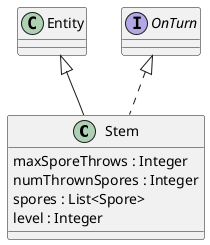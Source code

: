 @startuml stem

class Stem extends Entity implements OnTurn{
    maxSporeThrows : Integer
    numThrownSpores : Integer
    spores : List<Spore>
    level : Integer
}

@enduml